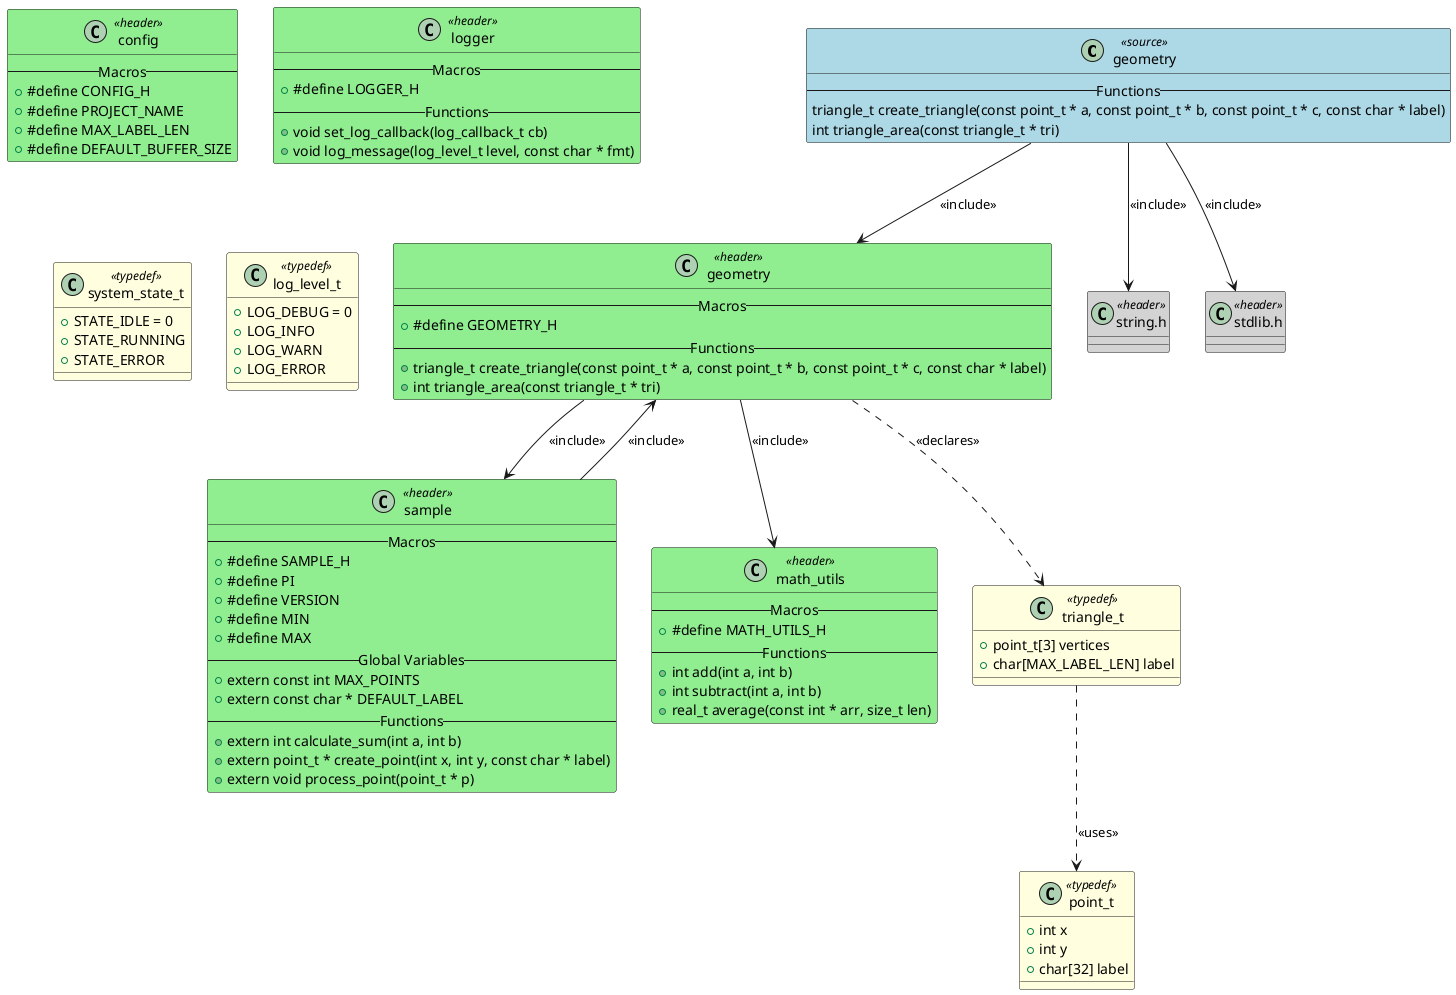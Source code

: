 @startuml geometry

class "geometry" as GEOMETRY <<source>> #LightBlue
{
    -- Functions --
    triangle_t create_triangle(const point_t * a, const point_t * b, const point_t * c, const char * label)
    int triangle_area(const triangle_t * tri)
}

class "geometry" as HEADER_GEOMETRY <<header>> #LightGreen
{
    -- Macros --
    + #define GEOMETRY_H
    -- Functions --
    + triangle_t create_triangle(const point_t * a, const point_t * b, const point_t * c, const char * label)
    + int triangle_area(const triangle_t * tri)
}

class "string.h" as HEADER_STRING_H <<header>> #LightGray
{
}

class "stdlib.h" as HEADER_STDLIB_H <<header>> #LightGray
{
}

class "sample" as HEADER_SAMPLE <<header>> #LightGreen
{
    -- Macros --
    + #define SAMPLE_H
    + #define PI
    + #define VERSION
    + #define MIN
    + #define MAX
    -- Global Variables --
    + extern const int MAX_POINTS
    + extern const char * DEFAULT_LABEL
    -- Functions --
    + extern int calculate_sum(int a, int b)
    + extern point_t * create_point(int x, int y, const char * label)
    + extern void process_point(point_t * p)
}

class "config" as HEADER_CONFIG <<header>> #LightGreen
{
    -- Macros --
    + #define CONFIG_H
    + #define PROJECT_NAME
    + #define MAX_LABEL_LEN
    + #define DEFAULT_BUFFER_SIZE
}

class "logger" as HEADER_LOGGER <<header>> #LightGreen
{
    -- Macros --
    + #define LOGGER_H
    -- Functions --
    + void set_log_callback(log_callback_t cb)
    + void log_message(log_level_t level, const char * fmt)
}

class "math_utils" as HEADER_MATH_UTILS <<header>> #LightGreen
{
    -- Macros --
    + #define MATH_UTILS_H
    -- Functions --
    + int add(int a, int b)
    + int subtract(int a, int b)
    + real_t average(const int * arr, size_t len)
}

class "triangle_t" as TYPEDEF_TRIANGLE_T <<typedef>> #LightYellow
{
    + point_t[3] vertices
    + char[MAX_LABEL_LEN] label
}

class "point_t" as TYPEDEF_POINT_T <<typedef>> #LightYellow
{
    + int x
    + int y
    + char[32] label
}

class "system_state_t" as TYPEDEF_SYSTEM_STATE_T <<typedef>> #LightYellow
{
    + STATE_IDLE = 0
    + STATE_RUNNING
    + STATE_ERROR
}

class "log_level_t" as TYPEDEF_LOG_LEVEL_T <<typedef>> #LightYellow
{
    + LOG_DEBUG = 0
    + LOG_INFO
    + LOG_WARN
    + LOG_ERROR
}

' Include relationships
GEOMETRY --> HEADER_GEOMETRY : <<include>>
GEOMETRY --> HEADER_STRING_H : <<include>>
GEOMETRY --> HEADER_STDLIB_H : <<include>>
HEADER_GEOMETRY --> HEADER_SAMPLE : <<include>>
HEADER_GEOMETRY --> HEADER_MATH_UTILS : <<include>>
HEADER_SAMPLE --> HEADER_GEOMETRY : <<include>>

' Declaration relationships
HEADER_GEOMETRY ..> TYPEDEF_TRIANGLE_T : <<declares>>

' Uses relationships
TYPEDEF_TRIANGLE_T ..> TYPEDEF_POINT_T : <<uses>>

@enduml